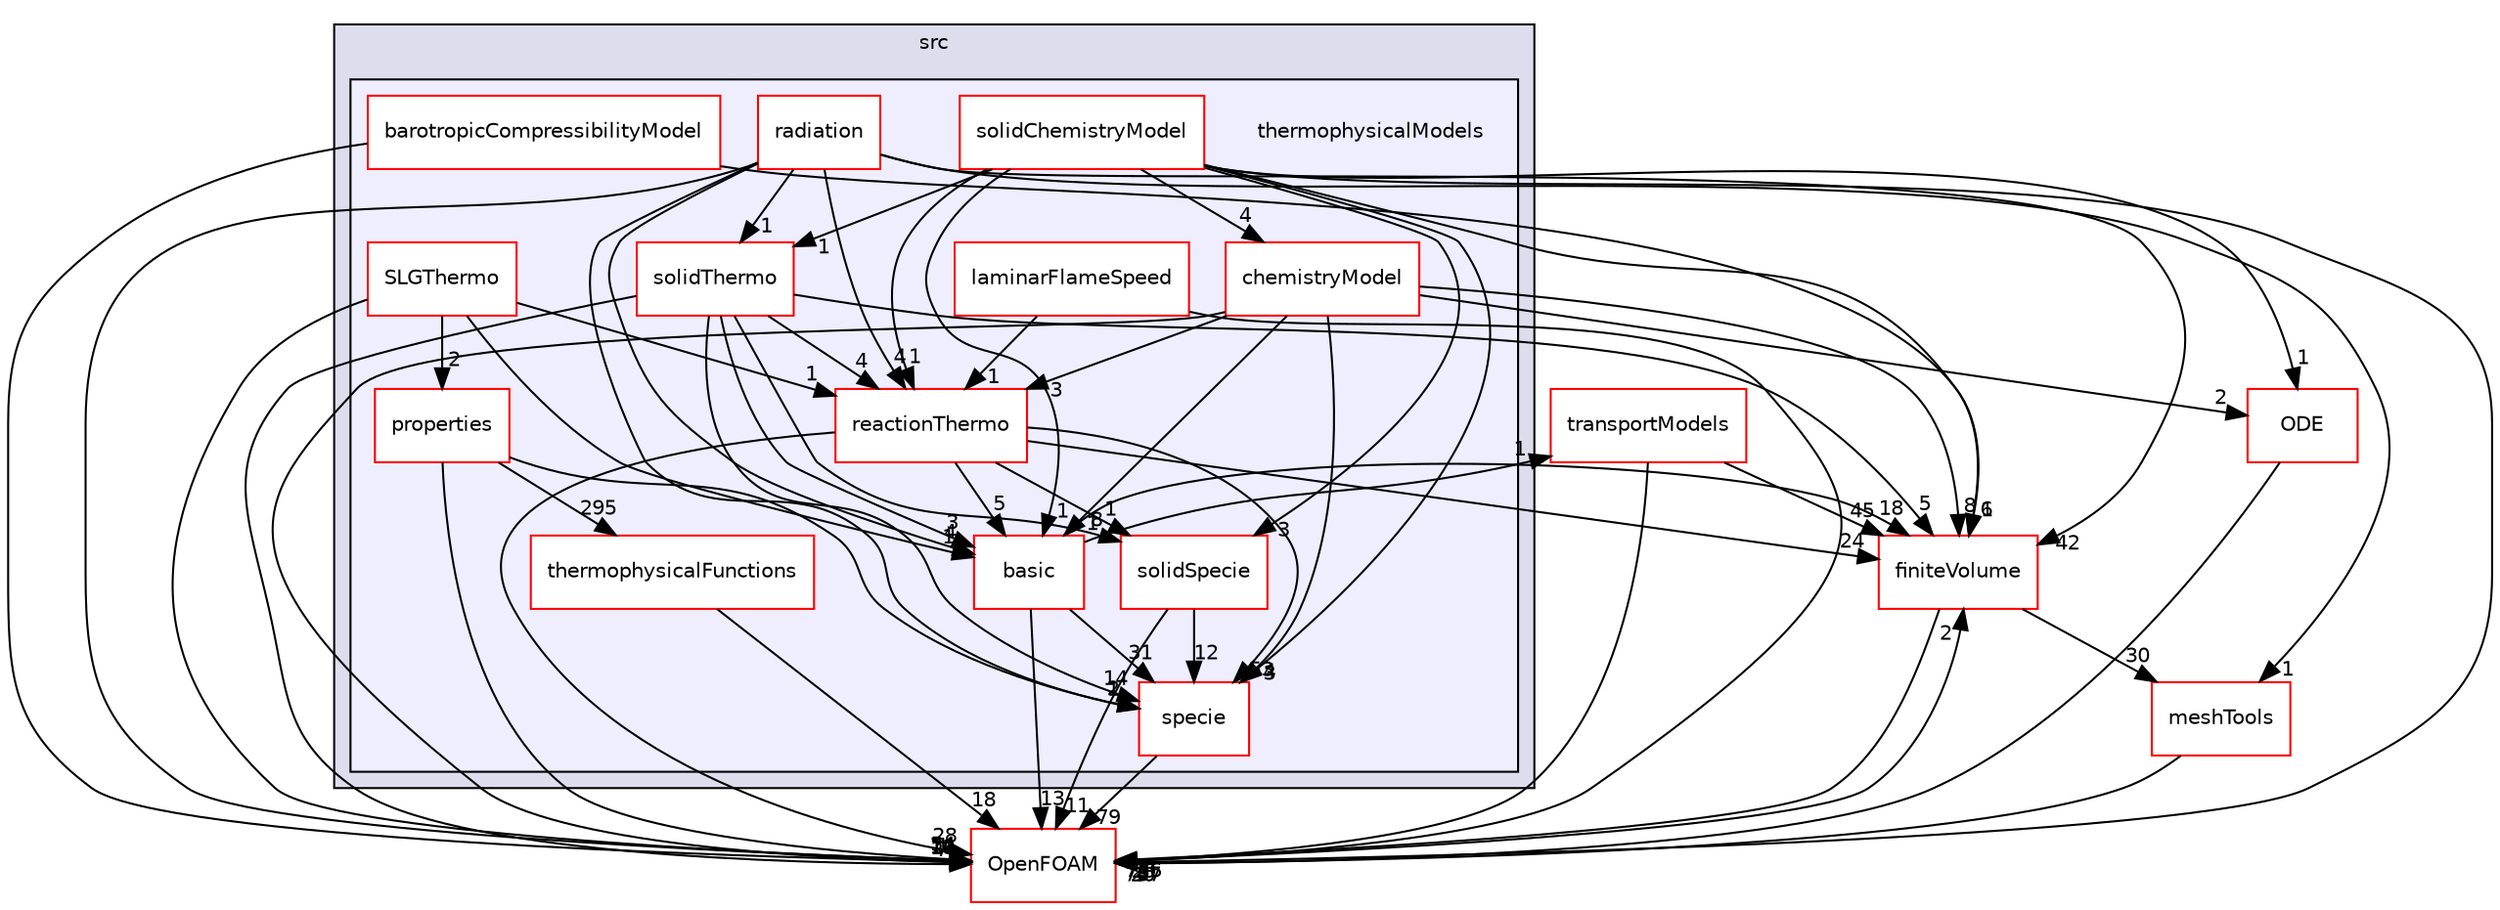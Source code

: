 digraph "src/thermophysicalModels" {
  bgcolor=transparent;
  compound=true
  node [ fontsize="10", fontname="Helvetica"];
  edge [ labelfontsize="10", labelfontname="Helvetica"];
  subgraph clusterdir_68267d1309a1af8e8297ef4c3efbcdba {
    graph [ bgcolor="#ddddee", pencolor="black", label="src" fontname="Helvetica", fontsize="10", URL="dir_68267d1309a1af8e8297ef4c3efbcdba.html"]
  subgraph clusterdir_2778d089ec5c4f66810b11f753867003 {
    graph [ bgcolor="#eeeeff", pencolor="black", label="" URL="dir_2778d089ec5c4f66810b11f753867003.html"];
    dir_2778d089ec5c4f66810b11f753867003 [shape=plaintext label="thermophysicalModels"];
    dir_2ce177fbd1ffaf13b6b16622658e1c6b [shape=box label="barotropicCompressibilityModel" color="red" fillcolor="white" style="filled" URL="dir_2ce177fbd1ffaf13b6b16622658e1c6b.html"];
    dir_38cb9973e0eaf6834e10b18bff965c4b [shape=box label="basic" color="red" fillcolor="white" style="filled" URL="dir_38cb9973e0eaf6834e10b18bff965c4b.html"];
    dir_1d2615a04667ebfe9c88383cd1b75f4e [shape=box label="chemistryModel" color="red" fillcolor="white" style="filled" URL="dir_1d2615a04667ebfe9c88383cd1b75f4e.html"];
    dir_6d661017c4b82204fef6138e75f6f3ff [shape=box label="laminarFlameSpeed" color="red" fillcolor="white" style="filled" URL="dir_6d661017c4b82204fef6138e75f6f3ff.html"];
    dir_3c6632b74bf580b06326716f3509fb55 [shape=box label="properties" color="red" fillcolor="white" style="filled" URL="dir_3c6632b74bf580b06326716f3509fb55.html"];
    dir_372f5e43f50c30dcf3bbe70654c3d27a [shape=box label="radiation" color="red" fillcolor="white" style="filled" URL="dir_372f5e43f50c30dcf3bbe70654c3d27a.html"];
    dir_87c7a4a86ffb283740ec390ea55551cb [shape=box label="reactionThermo" color="red" fillcolor="white" style="filled" URL="dir_87c7a4a86ffb283740ec390ea55551cb.html"];
    dir_f36cb8566f9af60a41b6fcbfb833c602 [shape=box label="SLGThermo" color="red" fillcolor="white" style="filled" URL="dir_f36cb8566f9af60a41b6fcbfb833c602.html"];
    dir_6622b42c5fca67ec351904da985070b7 [shape=box label="solidChemistryModel" color="red" fillcolor="white" style="filled" URL="dir_6622b42c5fca67ec351904da985070b7.html"];
    dir_640adc73b6f298758d016476c5bdb471 [shape=box label="solidSpecie" color="red" fillcolor="white" style="filled" URL="dir_640adc73b6f298758d016476c5bdb471.html"];
    dir_b0a4276768a9e3782bd6f894861ddaf3 [shape=box label="solidThermo" color="red" fillcolor="white" style="filled" URL="dir_b0a4276768a9e3782bd6f894861ddaf3.html"];
    dir_5c4bf53b114f4c9237cd4ef0431fc9bd [shape=box label="specie" color="red" fillcolor="white" style="filled" URL="dir_5c4bf53b114f4c9237cd4ef0431fc9bd.html"];
    dir_05d20c15c5fbf8a8f07c4f897848dece [shape=box label="thermophysicalFunctions" color="red" fillcolor="white" style="filled" URL="dir_05d20c15c5fbf8a8f07c4f897848dece.html"];
  }
  }
  dir_9bd15774b555cf7259a6fa18f99fe99b [shape=box label="finiteVolume" color="red" URL="dir_9bd15774b555cf7259a6fa18f99fe99b.html"];
  dir_ae30ad0bef50cf391b24c614251bb9fd [shape=box label="meshTools" color="red" URL="dir_ae30ad0bef50cf391b24c614251bb9fd.html"];
  dir_c5473ff19b20e6ec4dfe5c310b3778a8 [shape=box label="OpenFOAM" color="red" URL="dir_c5473ff19b20e6ec4dfe5c310b3778a8.html"];
  dir_9415e59289a6feeb24164dafa70a594f [shape=box label="transportModels" color="red" URL="dir_9415e59289a6feeb24164dafa70a594f.html"];
  dir_e47b7a1cb0d621da2e060462b00c1c76 [shape=box label="ODE" color="red" URL="dir_e47b7a1cb0d621da2e060462b00c1c76.html"];
  dir_372f5e43f50c30dcf3bbe70654c3d27a->dir_9bd15774b555cf7259a6fa18f99fe99b [headlabel="42", labeldistance=1.5 headhref="dir_002568_000894.html"];
  dir_372f5e43f50c30dcf3bbe70654c3d27a->dir_5c4bf53b114f4c9237cd4ef0431fc9bd [headlabel="1", labeldistance=1.5 headhref="dir_002568_001232.html"];
  dir_372f5e43f50c30dcf3bbe70654c3d27a->dir_ae30ad0bef50cf391b24c614251bb9fd [headlabel="1", labeldistance=1.5 headhref="dir_002568_001742.html"];
  dir_372f5e43f50c30dcf3bbe70654c3d27a->dir_c5473ff19b20e6ec4dfe5c310b3778a8 [headlabel="74", labeldistance=1.5 headhref="dir_002568_001888.html"];
  dir_372f5e43f50c30dcf3bbe70654c3d27a->dir_b0a4276768a9e3782bd6f894861ddaf3 [headlabel="1", labeldistance=1.5 headhref="dir_002568_002864.html"];
  dir_372f5e43f50c30dcf3bbe70654c3d27a->dir_87c7a4a86ffb283740ec390ea55551cb [headlabel="4", labeldistance=1.5 headhref="dir_002568_002821.html"];
  dir_372f5e43f50c30dcf3bbe70654c3d27a->dir_38cb9973e0eaf6834e10b18bff965c4b [headlabel="4", labeldistance=1.5 headhref="dir_002568_002711.html"];
  dir_9bd15774b555cf7259a6fa18f99fe99b->dir_ae30ad0bef50cf391b24c614251bb9fd [headlabel="30", labeldistance=1.5 headhref="dir_000894_001742.html"];
  dir_9bd15774b555cf7259a6fa18f99fe99b->dir_c5473ff19b20e6ec4dfe5c310b3778a8 [headlabel="736", labeldistance=1.5 headhref="dir_000894_001888.html"];
  dir_5c4bf53b114f4c9237cd4ef0431fc9bd->dir_c5473ff19b20e6ec4dfe5c310b3778a8 [headlabel="79", labeldistance=1.5 headhref="dir_001232_001888.html"];
  dir_2ce177fbd1ffaf13b6b16622658e1c6b->dir_9bd15774b555cf7259a6fa18f99fe99b [headlabel="1", labeldistance=1.5 headhref="dir_001230_000894.html"];
  dir_2ce177fbd1ffaf13b6b16622658e1c6b->dir_c5473ff19b20e6ec4dfe5c310b3778a8 [headlabel="11", labeldistance=1.5 headhref="dir_001230_001888.html"];
  dir_3c6632b74bf580b06326716f3509fb55->dir_5c4bf53b114f4c9237cd4ef0431fc9bd [headlabel="2", labeldistance=1.5 headhref="dir_002745_001232.html"];
  dir_3c6632b74bf580b06326716f3509fb55->dir_05d20c15c5fbf8a8f07c4f897848dece [headlabel="295", labeldistance=1.5 headhref="dir_002745_002918.html"];
  dir_3c6632b74bf580b06326716f3509fb55->dir_c5473ff19b20e6ec4dfe5c310b3778a8 [headlabel="54", labeldistance=1.5 headhref="dir_002745_001888.html"];
  dir_ae30ad0bef50cf391b24c614251bb9fd->dir_c5473ff19b20e6ec4dfe5c310b3778a8 [headlabel="737", labeldistance=1.5 headhref="dir_001742_001888.html"];
  dir_f36cb8566f9af60a41b6fcbfb833c602->dir_3c6632b74bf580b06326716f3509fb55 [headlabel="2", labeldistance=1.5 headhref="dir_002845_002745.html"];
  dir_f36cb8566f9af60a41b6fcbfb833c602->dir_c5473ff19b20e6ec4dfe5c310b3778a8 [headlabel="1", labeldistance=1.5 headhref="dir_002845_001888.html"];
  dir_f36cb8566f9af60a41b6fcbfb833c602->dir_87c7a4a86ffb283740ec390ea55551cb [headlabel="1", labeldistance=1.5 headhref="dir_002845_002821.html"];
  dir_f36cb8566f9af60a41b6fcbfb833c602->dir_38cb9973e0eaf6834e10b18bff965c4b [headlabel="1", labeldistance=1.5 headhref="dir_002845_002711.html"];
  dir_6622b42c5fca67ec351904da985070b7->dir_9bd15774b555cf7259a6fa18f99fe99b [headlabel="6", labeldistance=1.5 headhref="dir_002847_000894.html"];
  dir_6622b42c5fca67ec351904da985070b7->dir_5c4bf53b114f4c9237cd4ef0431fc9bd [headlabel="3", labeldistance=1.5 headhref="dir_002847_001232.html"];
  dir_6622b42c5fca67ec351904da985070b7->dir_640adc73b6f298758d016476c5bdb471 [headlabel="3", labeldistance=1.5 headhref="dir_002847_002852.html"];
  dir_6622b42c5fca67ec351904da985070b7->dir_c5473ff19b20e6ec4dfe5c310b3778a8 [headlabel="8", labeldistance=1.5 headhref="dir_002847_001888.html"];
  dir_6622b42c5fca67ec351904da985070b7->dir_b0a4276768a9e3782bd6f894861ddaf3 [headlabel="1", labeldistance=1.5 headhref="dir_002847_002864.html"];
  dir_6622b42c5fca67ec351904da985070b7->dir_87c7a4a86ffb283740ec390ea55551cb [headlabel="1", labeldistance=1.5 headhref="dir_002847_002821.html"];
  dir_6622b42c5fca67ec351904da985070b7->dir_1d2615a04667ebfe9c88383cd1b75f4e [headlabel="4", labeldistance=1.5 headhref="dir_002847_002728.html"];
  dir_6622b42c5fca67ec351904da985070b7->dir_e47b7a1cb0d621da2e060462b00c1c76 [headlabel="1", labeldistance=1.5 headhref="dir_002847_001445.html"];
  dir_6622b42c5fca67ec351904da985070b7->dir_38cb9973e0eaf6834e10b18bff965c4b [headlabel="1", labeldistance=1.5 headhref="dir_002847_002711.html"];
  dir_640adc73b6f298758d016476c5bdb471->dir_5c4bf53b114f4c9237cd4ef0431fc9bd [headlabel="12", labeldistance=1.5 headhref="dir_002852_001232.html"];
  dir_640adc73b6f298758d016476c5bdb471->dir_c5473ff19b20e6ec4dfe5c310b3778a8 [headlabel="11", labeldistance=1.5 headhref="dir_002852_001888.html"];
  dir_05d20c15c5fbf8a8f07c4f897848dece->dir_c5473ff19b20e6ec4dfe5c310b3778a8 [headlabel="18", labeldistance=1.5 headhref="dir_002918_001888.html"];
  dir_6d661017c4b82204fef6138e75f6f3ff->dir_c5473ff19b20e6ec4dfe5c310b3778a8 [headlabel="6", labeldistance=1.5 headhref="dir_002739_001888.html"];
  dir_6d661017c4b82204fef6138e75f6f3ff->dir_87c7a4a86ffb283740ec390ea55551cb [headlabel="1", labeldistance=1.5 headhref="dir_002739_002821.html"];
  dir_c5473ff19b20e6ec4dfe5c310b3778a8->dir_9bd15774b555cf7259a6fa18f99fe99b [headlabel="2", labeldistance=1.5 headhref="dir_001888_000894.html"];
  dir_b0a4276768a9e3782bd6f894861ddaf3->dir_9bd15774b555cf7259a6fa18f99fe99b [headlabel="5", labeldistance=1.5 headhref="dir_002864_000894.html"];
  dir_b0a4276768a9e3782bd6f894861ddaf3->dir_5c4bf53b114f4c9237cd4ef0431fc9bd [headlabel="14", labeldistance=1.5 headhref="dir_002864_001232.html"];
  dir_b0a4276768a9e3782bd6f894861ddaf3->dir_640adc73b6f298758d016476c5bdb471 [headlabel="8", labeldistance=1.5 headhref="dir_002864_002852.html"];
  dir_b0a4276768a9e3782bd6f894861ddaf3->dir_c5473ff19b20e6ec4dfe5c310b3778a8 [headlabel="7", labeldistance=1.5 headhref="dir_002864_001888.html"];
  dir_b0a4276768a9e3782bd6f894861ddaf3->dir_87c7a4a86ffb283740ec390ea55551cb [headlabel="4", labeldistance=1.5 headhref="dir_002864_002821.html"];
  dir_b0a4276768a9e3782bd6f894861ddaf3->dir_38cb9973e0eaf6834e10b18bff965c4b [headlabel="3", labeldistance=1.5 headhref="dir_002864_002711.html"];
  dir_9415e59289a6feeb24164dafa70a594f->dir_9bd15774b555cf7259a6fa18f99fe99b [headlabel="45", labeldistance=1.5 headhref="dir_000910_000894.html"];
  dir_9415e59289a6feeb24164dafa70a594f->dir_c5473ff19b20e6ec4dfe5c310b3778a8 [headlabel="29", labeldistance=1.5 headhref="dir_000910_001888.html"];
  dir_87c7a4a86ffb283740ec390ea55551cb->dir_9bd15774b555cf7259a6fa18f99fe99b [headlabel="24", labeldistance=1.5 headhref="dir_002821_000894.html"];
  dir_87c7a4a86ffb283740ec390ea55551cb->dir_5c4bf53b114f4c9237cd4ef0431fc9bd [headlabel="53", labeldistance=1.5 headhref="dir_002821_001232.html"];
  dir_87c7a4a86ffb283740ec390ea55551cb->dir_640adc73b6f298758d016476c5bdb471 [headlabel="1", labeldistance=1.5 headhref="dir_002821_002852.html"];
  dir_87c7a4a86ffb283740ec390ea55551cb->dir_c5473ff19b20e6ec4dfe5c310b3778a8 [headlabel="28", labeldistance=1.5 headhref="dir_002821_001888.html"];
  dir_87c7a4a86ffb283740ec390ea55551cb->dir_38cb9973e0eaf6834e10b18bff965c4b [headlabel="5", labeldistance=1.5 headhref="dir_002821_002711.html"];
  dir_1d2615a04667ebfe9c88383cd1b75f4e->dir_9bd15774b555cf7259a6fa18f99fe99b [headlabel="8", labeldistance=1.5 headhref="dir_002728_000894.html"];
  dir_1d2615a04667ebfe9c88383cd1b75f4e->dir_5c4bf53b114f4c9237cd4ef0431fc9bd [headlabel="4", labeldistance=1.5 headhref="dir_002728_001232.html"];
  dir_1d2615a04667ebfe9c88383cd1b75f4e->dir_c5473ff19b20e6ec4dfe5c310b3778a8 [headlabel="18", labeldistance=1.5 headhref="dir_002728_001888.html"];
  dir_1d2615a04667ebfe9c88383cd1b75f4e->dir_87c7a4a86ffb283740ec390ea55551cb [headlabel="3", labeldistance=1.5 headhref="dir_002728_002821.html"];
  dir_1d2615a04667ebfe9c88383cd1b75f4e->dir_e47b7a1cb0d621da2e060462b00c1c76 [headlabel="2", labeldistance=1.5 headhref="dir_002728_001445.html"];
  dir_1d2615a04667ebfe9c88383cd1b75f4e->dir_38cb9973e0eaf6834e10b18bff965c4b [headlabel="1", labeldistance=1.5 headhref="dir_002728_002711.html"];
  dir_e47b7a1cb0d621da2e060462b00c1c76->dir_c5473ff19b20e6ec4dfe5c310b3778a8 [headlabel="20", labeldistance=1.5 headhref="dir_001445_001888.html"];
  dir_38cb9973e0eaf6834e10b18bff965c4b->dir_9bd15774b555cf7259a6fa18f99fe99b [headlabel="18", labeldistance=1.5 headhref="dir_002711_000894.html"];
  dir_38cb9973e0eaf6834e10b18bff965c4b->dir_5c4bf53b114f4c9237cd4ef0431fc9bd [headlabel="31", labeldistance=1.5 headhref="dir_002711_001232.html"];
  dir_38cb9973e0eaf6834e10b18bff965c4b->dir_c5473ff19b20e6ec4dfe5c310b3778a8 [headlabel="13", labeldistance=1.5 headhref="dir_002711_001888.html"];
  dir_38cb9973e0eaf6834e10b18bff965c4b->dir_9415e59289a6feeb24164dafa70a594f [headlabel="1", labeldistance=1.5 headhref="dir_002711_000910.html"];
}

